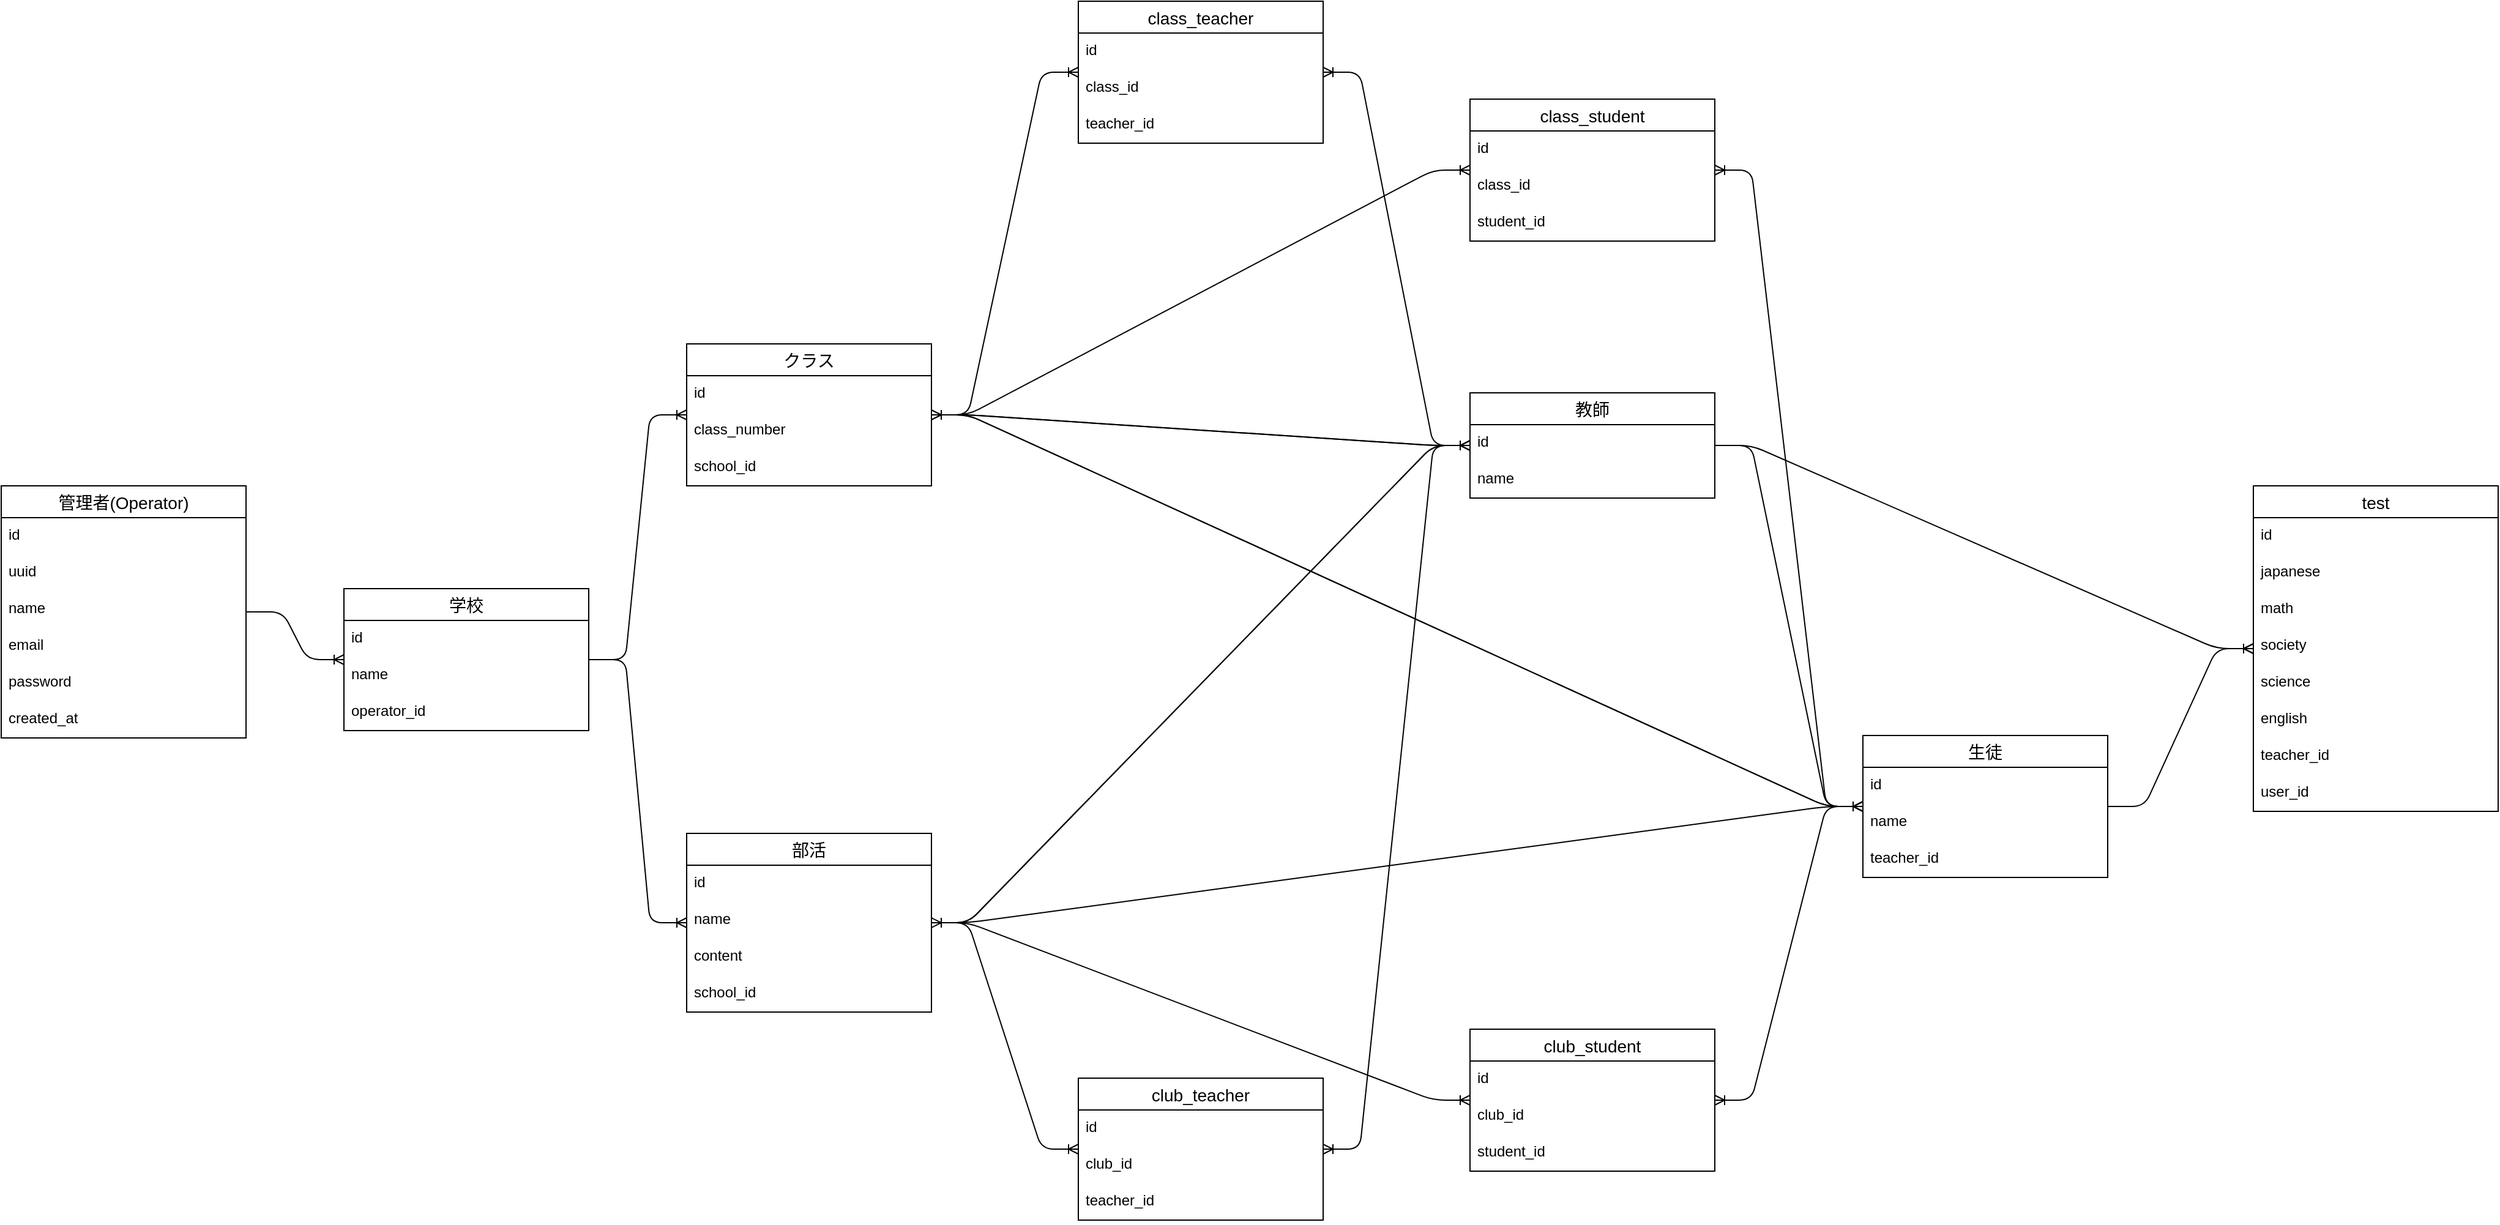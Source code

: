 <mxfile>
    <diagram id="jJTZmdHnAd-A4zPEb_ae" name="ページ1">
        <mxGraphModel dx="1269" dy="712" grid="1" gridSize="10" guides="1" tooltips="1" connect="1" arrows="1" fold="1" page="1" pageScale="1" pageWidth="827" pageHeight="1169" math="0" shadow="0">
            <root>
                <mxCell id="0"/>
                <mxCell id="1" parent="0"/>
                <mxCell id="76" value="学校" style="swimlane;fontStyle=0;childLayout=stackLayout;horizontal=1;startSize=26;horizontalStack=0;resizeParent=1;resizeParentMax=0;resizeLast=0;collapsible=1;marginBottom=0;align=center;fontSize=14;" parent="1" vertex="1">
                    <mxGeometry x="640" y="560" width="200" height="116" as="geometry"/>
                </mxCell>
                <mxCell id="77" value="id" style="text;strokeColor=none;fillColor=none;spacingLeft=4;spacingRight=4;overflow=hidden;rotatable=0;points=[[0,0.5],[1,0.5]];portConstraint=eastwest;fontSize=12;" parent="76" vertex="1">
                    <mxGeometry y="26" width="200" height="30" as="geometry"/>
                </mxCell>
                <mxCell id="78" value="name" style="text;strokeColor=none;fillColor=none;spacingLeft=4;spacingRight=4;overflow=hidden;rotatable=0;points=[[0,0.5],[1,0.5]];portConstraint=eastwest;fontSize=12;" parent="76" vertex="1">
                    <mxGeometry y="56" width="200" height="30" as="geometry"/>
                </mxCell>
                <mxCell id="205" value="operator_id" style="text;strokeColor=none;fillColor=none;spacingLeft=4;spacingRight=4;overflow=hidden;rotatable=0;points=[[0,0.5],[1,0.5]];portConstraint=eastwest;fontSize=12;" parent="76" vertex="1">
                    <mxGeometry y="86" width="200" height="30" as="geometry"/>
                </mxCell>
                <mxCell id="83" value="クラス" style="swimlane;fontStyle=0;childLayout=stackLayout;horizontal=1;startSize=26;horizontalStack=0;resizeParent=1;resizeParentMax=0;resizeLast=0;collapsible=1;marginBottom=0;align=center;fontSize=14;" parent="1" vertex="1">
                    <mxGeometry x="920" y="360" width="200" height="116" as="geometry"/>
                </mxCell>
                <mxCell id="84" value="id" style="text;strokeColor=none;fillColor=none;spacingLeft=4;spacingRight=4;overflow=hidden;rotatable=0;points=[[0,0.5],[1,0.5]];portConstraint=eastwest;fontSize=12;" parent="83" vertex="1">
                    <mxGeometry y="26" width="200" height="30" as="geometry"/>
                </mxCell>
                <mxCell id="85" value="class_number" style="text;strokeColor=none;fillColor=none;spacingLeft=4;spacingRight=4;overflow=hidden;rotatable=0;points=[[0,0.5],[1,0.5]];portConstraint=eastwest;fontSize=12;" parent="83" vertex="1">
                    <mxGeometry y="56" width="200" height="30" as="geometry"/>
                </mxCell>
                <mxCell id="89" value="school_id" style="text;strokeColor=none;fillColor=none;spacingLeft=4;spacingRight=4;overflow=hidden;rotatable=0;points=[[0,0.5],[1,0.5]];portConstraint=eastwest;fontSize=12;" parent="83" vertex="1">
                    <mxGeometry y="86" width="200" height="30" as="geometry"/>
                </mxCell>
                <mxCell id="90" value="部活" style="swimlane;fontStyle=0;childLayout=stackLayout;horizontal=1;startSize=26;horizontalStack=0;resizeParent=1;resizeParentMax=0;resizeLast=0;collapsible=1;marginBottom=0;align=center;fontSize=14;" parent="1" vertex="1">
                    <mxGeometry x="920" y="760" width="200" height="146" as="geometry"/>
                </mxCell>
                <mxCell id="91" value="id" style="text;strokeColor=none;fillColor=none;spacingLeft=4;spacingRight=4;overflow=hidden;rotatable=0;points=[[0,0.5],[1,0.5]];portConstraint=eastwest;fontSize=12;" parent="90" vertex="1">
                    <mxGeometry y="26" width="200" height="30" as="geometry"/>
                </mxCell>
                <mxCell id="92" value="name" style="text;strokeColor=none;fillColor=none;spacingLeft=4;spacingRight=4;overflow=hidden;rotatable=0;points=[[0,0.5],[1,0.5]];portConstraint=eastwest;fontSize=12;" parent="90" vertex="1">
                    <mxGeometry y="56" width="200" height="30" as="geometry"/>
                </mxCell>
                <mxCell id="130" value="content" style="text;strokeColor=none;fillColor=none;spacingLeft=4;spacingRight=4;overflow=hidden;rotatable=0;points=[[0,0.5],[1,0.5]];portConstraint=eastwest;fontSize=12;" parent="90" vertex="1">
                    <mxGeometry y="86" width="200" height="30" as="geometry"/>
                </mxCell>
                <mxCell id="96" value="school_id" style="text;strokeColor=none;fillColor=none;spacingLeft=4;spacingRight=4;overflow=hidden;rotatable=0;points=[[0,0.5],[1,0.5]];portConstraint=eastwest;fontSize=12;" parent="90" vertex="1">
                    <mxGeometry y="116" width="200" height="30" as="geometry"/>
                </mxCell>
                <mxCell id="97" value="生徒" style="swimlane;fontStyle=0;childLayout=stackLayout;horizontal=1;startSize=26;horizontalStack=0;resizeParent=1;resizeParentMax=0;resizeLast=0;collapsible=1;marginBottom=0;align=center;fontSize=14;" parent="1" vertex="1">
                    <mxGeometry x="1881" y="680" width="200" height="116" as="geometry"/>
                </mxCell>
                <mxCell id="98" value="id" style="text;strokeColor=none;fillColor=none;spacingLeft=4;spacingRight=4;overflow=hidden;rotatable=0;points=[[0,0.5],[1,0.5]];portConstraint=eastwest;fontSize=12;" parent="97" vertex="1">
                    <mxGeometry y="26" width="200" height="30" as="geometry"/>
                </mxCell>
                <mxCell id="99" value="name" style="text;strokeColor=none;fillColor=none;spacingLeft=4;spacingRight=4;overflow=hidden;rotatable=0;points=[[0,0.5],[1,0.5]];portConstraint=eastwest;fontSize=12;" parent="97" vertex="1">
                    <mxGeometry y="56" width="200" height="30" as="geometry"/>
                </mxCell>
                <mxCell id="159" value="teacher_id" style="text;strokeColor=none;fillColor=none;spacingLeft=4;spacingRight=4;overflow=hidden;rotatable=0;points=[[0,0.5],[1,0.5]];portConstraint=eastwest;fontSize=12;" parent="97" vertex="1">
                    <mxGeometry y="86" width="200" height="30" as="geometry"/>
                </mxCell>
                <mxCell id="104" value="" style="edgeStyle=entityRelationEdgeStyle;fontSize=12;html=1;endArrow=ERoneToMany;" parent="1" source="76" target="83" edge="1">
                    <mxGeometry width="100" height="100" relative="1" as="geometry">
                        <mxPoint x="1160" y="840" as="sourcePoint"/>
                        <mxPoint x="1260" y="740" as="targetPoint"/>
                    </mxGeometry>
                </mxCell>
                <mxCell id="105" value="" style="edgeStyle=entityRelationEdgeStyle;fontSize=12;html=1;endArrow=ERoneToMany;" parent="1" source="76" target="90" edge="1">
                    <mxGeometry width="100" height="100" relative="1" as="geometry">
                        <mxPoint x="890" y="573" as="sourcePoint"/>
                        <mxPoint x="964" y="353" as="targetPoint"/>
                    </mxGeometry>
                </mxCell>
                <mxCell id="107" value="" style="edgeStyle=entityRelationEdgeStyle;fontSize=12;html=1;endArrow=ERoneToMany;" parent="1" source="83" target="97" edge="1">
                    <mxGeometry width="100" height="100" relative="1" as="geometry">
                        <mxPoint x="850" y="613" as="sourcePoint"/>
                        <mxPoint x="964" y="353" as="targetPoint"/>
                    </mxGeometry>
                </mxCell>
                <mxCell id="108" value="" style="edgeStyle=entityRelationEdgeStyle;fontSize=12;html=1;endArrow=ERoneToMany;" parent="1" source="90" target="97" edge="1">
                    <mxGeometry width="100" height="100" relative="1" as="geometry">
                        <mxPoint x="1164" y="353" as="sourcePoint"/>
                        <mxPoint x="1290" y="633" as="targetPoint"/>
                    </mxGeometry>
                </mxCell>
                <mxCell id="142" value="教師" style="swimlane;fontStyle=0;childLayout=stackLayout;horizontal=1;startSize=26;horizontalStack=0;resizeParent=1;resizeParentMax=0;resizeLast=0;collapsible=1;marginBottom=0;align=center;fontSize=14;" parent="1" vertex="1">
                    <mxGeometry x="1560" y="400" width="200" height="86" as="geometry"/>
                </mxCell>
                <mxCell id="143" value="id" style="text;strokeColor=none;fillColor=none;spacingLeft=4;spacingRight=4;overflow=hidden;rotatable=0;points=[[0,0.5],[1,0.5]];portConstraint=eastwest;fontSize=12;" parent="142" vertex="1">
                    <mxGeometry y="26" width="200" height="30" as="geometry"/>
                </mxCell>
                <mxCell id="144" value="name" style="text;strokeColor=none;fillColor=none;spacingLeft=4;spacingRight=4;overflow=hidden;rotatable=0;points=[[0,0.5],[1,0.5]];portConstraint=eastwest;fontSize=12;" parent="142" vertex="1">
                    <mxGeometry y="56" width="200" height="30" as="geometry"/>
                </mxCell>
                <mxCell id="148" value="" style="edgeStyle=entityRelationEdgeStyle;fontSize=12;html=1;endArrow=ERoneToMany;" parent="1" source="83" target="142" edge="1">
                    <mxGeometry width="100" height="100" relative="1" as="geometry">
                        <mxPoint x="1164" y="308" as="sourcePoint"/>
                        <mxPoint x="1290" y="738" as="targetPoint"/>
                    </mxGeometry>
                </mxCell>
                <mxCell id="149" value="" style="edgeStyle=entityRelationEdgeStyle;fontSize=12;html=1;endArrow=ERoneToMany;" parent="1" source="90" target="142" edge="1">
                    <mxGeometry width="100" height="100" relative="1" as="geometry">
                        <mxPoint x="1174" y="318" as="sourcePoint"/>
                        <mxPoint x="1300" y="748" as="targetPoint"/>
                    </mxGeometry>
                </mxCell>
                <mxCell id="160" value="" style="edgeStyle=entityRelationEdgeStyle;fontSize=12;html=1;endArrow=ERoneToMany;" parent="1" source="142" target="97" edge="1">
                    <mxGeometry width="100" height="100" relative="1" as="geometry">
                        <mxPoint x="1891" y="748" as="sourcePoint"/>
                        <mxPoint x="1490" y="1003" as="targetPoint"/>
                    </mxGeometry>
                </mxCell>
                <mxCell id="161" value="club_student" style="swimlane;fontStyle=0;childLayout=stackLayout;horizontal=1;startSize=26;horizontalStack=0;resizeParent=1;resizeParentMax=0;resizeLast=0;collapsible=1;marginBottom=0;align=center;fontSize=14;" parent="1" vertex="1">
                    <mxGeometry x="1560" y="920" width="200" height="116" as="geometry"/>
                </mxCell>
                <mxCell id="162" value="id" style="text;strokeColor=none;fillColor=none;spacingLeft=4;spacingRight=4;overflow=hidden;rotatable=0;points=[[0,0.5],[1,0.5]];portConstraint=eastwest;fontSize=12;" parent="161" vertex="1">
                    <mxGeometry y="26" width="200" height="30" as="geometry"/>
                </mxCell>
                <mxCell id="163" value="club_id" style="text;strokeColor=none;fillColor=none;spacingLeft=4;spacingRight=4;overflow=hidden;rotatable=0;points=[[0,0.5],[1,0.5]];portConstraint=eastwest;fontSize=12;" parent="161" vertex="1">
                    <mxGeometry y="56" width="200" height="30" as="geometry"/>
                </mxCell>
                <mxCell id="164" value="student_id" style="text;strokeColor=none;fillColor=none;spacingLeft=4;spacingRight=4;overflow=hidden;rotatable=0;points=[[0,0.5],[1,0.5]];portConstraint=eastwest;fontSize=12;" parent="161" vertex="1">
                    <mxGeometry y="86" width="200" height="30" as="geometry"/>
                </mxCell>
                <mxCell id="165" value="" style="edgeStyle=entityRelationEdgeStyle;fontSize=12;html=1;endArrow=ERoneToMany;" parent="1" source="90" target="161" edge="1">
                    <mxGeometry width="100" height="100" relative="1" as="geometry">
                        <mxPoint x="1130" y="843" as="sourcePoint"/>
                        <mxPoint x="1530" y="453" as="targetPoint"/>
                    </mxGeometry>
                </mxCell>
                <mxCell id="166" value="" style="edgeStyle=entityRelationEdgeStyle;fontSize=12;html=1;endArrow=ERoneToMany;" parent="1" source="97" target="161" edge="1">
                    <mxGeometry width="100" height="100" relative="1" as="geometry">
                        <mxPoint x="1130" y="843" as="sourcePoint"/>
                        <mxPoint x="1450" y="1028" as="targetPoint"/>
                    </mxGeometry>
                </mxCell>
                <mxCell id="167" value="club_teacher" style="swimlane;fontStyle=0;childLayout=stackLayout;horizontal=1;startSize=26;horizontalStack=0;resizeParent=1;resizeParentMax=0;resizeLast=0;collapsible=1;marginBottom=0;align=center;fontSize=14;" parent="1" vertex="1">
                    <mxGeometry x="1240" y="960" width="200" height="116" as="geometry"/>
                </mxCell>
                <mxCell id="168" value="id" style="text;strokeColor=none;fillColor=none;spacingLeft=4;spacingRight=4;overflow=hidden;rotatable=0;points=[[0,0.5],[1,0.5]];portConstraint=eastwest;fontSize=12;" parent="167" vertex="1">
                    <mxGeometry y="26" width="200" height="30" as="geometry"/>
                </mxCell>
                <mxCell id="169" value="club_id" style="text;strokeColor=none;fillColor=none;spacingLeft=4;spacingRight=4;overflow=hidden;rotatable=0;points=[[0,0.5],[1,0.5]];portConstraint=eastwest;fontSize=12;" parent="167" vertex="1">
                    <mxGeometry y="56" width="200" height="30" as="geometry"/>
                </mxCell>
                <mxCell id="170" value="teacher_id" style="text;strokeColor=none;fillColor=none;spacingLeft=4;spacingRight=4;overflow=hidden;rotatable=0;points=[[0,0.5],[1,0.5]];portConstraint=eastwest;fontSize=12;" parent="167" vertex="1">
                    <mxGeometry y="86" width="200" height="30" as="geometry"/>
                </mxCell>
                <mxCell id="171" value="" style="edgeStyle=entityRelationEdgeStyle;fontSize=12;html=1;endArrow=ERoneToMany;" parent="1" source="90" target="167" edge="1">
                    <mxGeometry width="100" height="100" relative="1" as="geometry">
                        <mxPoint x="1130" y="843" as="sourcePoint"/>
                        <mxPoint x="1570" y="988" as="targetPoint"/>
                    </mxGeometry>
                </mxCell>
                <mxCell id="172" value="" style="edgeStyle=entityRelationEdgeStyle;fontSize=12;html=1;endArrow=ERoneToMany;" parent="1" source="142" target="167" edge="1">
                    <mxGeometry width="100" height="100" relative="1" as="geometry">
                        <mxPoint x="1130" y="843" as="sourcePoint"/>
                        <mxPoint x="1250" y="1028" as="targetPoint"/>
                    </mxGeometry>
                </mxCell>
                <mxCell id="173" value="" style="edgeStyle=entityRelationEdgeStyle;fontSize=12;html=1;endArrow=ERoneToMany;" parent="1" source="142" target="90" edge="1">
                    <mxGeometry width="100" height="100" relative="1" as="geometry">
                        <mxPoint x="1530" y="453" as="sourcePoint"/>
                        <mxPoint x="1450" y="1028" as="targetPoint"/>
                    </mxGeometry>
                </mxCell>
                <mxCell id="174" value="class_student" style="swimlane;fontStyle=0;childLayout=stackLayout;horizontal=1;startSize=26;horizontalStack=0;resizeParent=1;resizeParentMax=0;resizeLast=0;collapsible=1;marginBottom=0;align=center;fontSize=14;" parent="1" vertex="1">
                    <mxGeometry x="1560" y="160" width="200" height="116" as="geometry"/>
                </mxCell>
                <mxCell id="175" value="id" style="text;strokeColor=none;fillColor=none;spacingLeft=4;spacingRight=4;overflow=hidden;rotatable=0;points=[[0,0.5],[1,0.5]];portConstraint=eastwest;fontSize=12;" parent="174" vertex="1">
                    <mxGeometry y="26" width="200" height="30" as="geometry"/>
                </mxCell>
                <mxCell id="176" value="class_id" style="text;strokeColor=none;fillColor=none;spacingLeft=4;spacingRight=4;overflow=hidden;rotatable=0;points=[[0,0.5],[1,0.5]];portConstraint=eastwest;fontSize=12;" parent="174" vertex="1">
                    <mxGeometry y="56" width="200" height="30" as="geometry"/>
                </mxCell>
                <mxCell id="177" value="student_id" style="text;strokeColor=none;fillColor=none;spacingLeft=4;spacingRight=4;overflow=hidden;rotatable=0;points=[[0,0.5],[1,0.5]];portConstraint=eastwest;fontSize=12;" parent="174" vertex="1">
                    <mxGeometry y="86" width="200" height="30" as="geometry"/>
                </mxCell>
                <mxCell id="178" value="class_teacher" style="swimlane;fontStyle=0;childLayout=stackLayout;horizontal=1;startSize=26;horizontalStack=0;resizeParent=1;resizeParentMax=0;resizeLast=0;collapsible=1;marginBottom=0;align=center;fontSize=14;" parent="1" vertex="1">
                    <mxGeometry x="1240" y="80" width="200" height="116" as="geometry"/>
                </mxCell>
                <mxCell id="179" value="id" style="text;strokeColor=none;fillColor=none;spacingLeft=4;spacingRight=4;overflow=hidden;rotatable=0;points=[[0,0.5],[1,0.5]];portConstraint=eastwest;fontSize=12;" parent="178" vertex="1">
                    <mxGeometry y="26" width="200" height="30" as="geometry"/>
                </mxCell>
                <mxCell id="180" value="class_id" style="text;strokeColor=none;fillColor=none;spacingLeft=4;spacingRight=4;overflow=hidden;rotatable=0;points=[[0,0.5],[1,0.5]];portConstraint=eastwest;fontSize=12;" parent="178" vertex="1">
                    <mxGeometry y="56" width="200" height="30" as="geometry"/>
                </mxCell>
                <mxCell id="181" value="teacher_id" style="text;strokeColor=none;fillColor=none;spacingLeft=4;spacingRight=4;overflow=hidden;rotatable=0;points=[[0,0.5],[1,0.5]];portConstraint=eastwest;fontSize=12;" parent="178" vertex="1">
                    <mxGeometry y="86" width="200" height="30" as="geometry"/>
                </mxCell>
                <mxCell id="182" value="" style="edgeStyle=entityRelationEdgeStyle;fontSize=12;html=1;endArrow=ERoneToMany;" parent="1" source="83" target="178" edge="1">
                    <mxGeometry width="100" height="100" relative="1" as="geometry">
                        <mxPoint x="1130" y="428" as="sourcePoint"/>
                        <mxPoint x="1530" y="453" as="targetPoint"/>
                    </mxGeometry>
                </mxCell>
                <mxCell id="183" value="" style="edgeStyle=entityRelationEdgeStyle;fontSize=12;html=1;endArrow=ERoneToMany;" parent="1" source="142" target="178" edge="1">
                    <mxGeometry width="100" height="100" relative="1" as="geometry">
                        <mxPoint x="1130" y="428" as="sourcePoint"/>
                        <mxPoint x="1250" y="268" as="targetPoint"/>
                    </mxGeometry>
                </mxCell>
                <mxCell id="184" value="" style="edgeStyle=entityRelationEdgeStyle;fontSize=12;html=1;endArrow=ERoneToMany;" parent="1" source="142" target="83" edge="1">
                    <mxGeometry width="100" height="100" relative="1" as="geometry">
                        <mxPoint x="1530" y="453" as="sourcePoint"/>
                        <mxPoint x="1450" y="268" as="targetPoint"/>
                    </mxGeometry>
                </mxCell>
                <mxCell id="185" value="" style="edgeStyle=entityRelationEdgeStyle;fontSize=12;html=1;endArrow=ERoneToMany;" parent="1" source="97" target="174" edge="1">
                    <mxGeometry width="100" height="100" relative="1" as="geometry">
                        <mxPoint x="1530" y="453" as="sourcePoint"/>
                        <mxPoint x="1450" y="268" as="targetPoint"/>
                    </mxGeometry>
                </mxCell>
                <mxCell id="186" value="" style="edgeStyle=entityRelationEdgeStyle;fontSize=12;html=1;endArrow=ERoneToMany;" parent="1" source="83" target="174" edge="1">
                    <mxGeometry width="100" height="100" relative="1" as="geometry">
                        <mxPoint x="1891" y="748" as="sourcePoint"/>
                        <mxPoint x="1770" y="228" as="targetPoint"/>
                    </mxGeometry>
                </mxCell>
                <mxCell id="187" value="" style="edgeStyle=entityRelationEdgeStyle;fontSize=12;html=1;endArrow=ERoneToMany;" parent="1" source="97" target="83" edge="1">
                    <mxGeometry width="100" height="100" relative="1" as="geometry">
                        <mxPoint x="1891" y="748" as="sourcePoint"/>
                        <mxPoint x="1770" y="228" as="targetPoint"/>
                    </mxGeometry>
                </mxCell>
                <mxCell id="188" value="test" style="swimlane;fontStyle=0;childLayout=stackLayout;horizontal=1;startSize=26;horizontalStack=0;resizeParent=1;resizeParentMax=0;resizeLast=0;collapsible=1;marginBottom=0;align=center;fontSize=14;" parent="1" vertex="1">
                    <mxGeometry x="2200" y="476" width="200" height="266" as="geometry"/>
                </mxCell>
                <mxCell id="189" value="id" style="text;strokeColor=none;fillColor=none;spacingLeft=4;spacingRight=4;overflow=hidden;rotatable=0;points=[[0,0.5],[1,0.5]];portConstraint=eastwest;fontSize=12;" parent="188" vertex="1">
                    <mxGeometry y="26" width="200" height="30" as="geometry"/>
                </mxCell>
                <mxCell id="190" value="japanese" style="text;strokeColor=none;fillColor=none;spacingLeft=4;spacingRight=4;overflow=hidden;rotatable=0;points=[[0,0.5],[1,0.5]];portConstraint=eastwest;fontSize=12;" parent="188" vertex="1">
                    <mxGeometry y="56" width="200" height="30" as="geometry"/>
                </mxCell>
                <mxCell id="193" value="math" style="text;strokeColor=none;fillColor=none;spacingLeft=4;spacingRight=4;overflow=hidden;rotatable=0;points=[[0,0.5],[1,0.5]];portConstraint=eastwest;fontSize=12;" parent="188" vertex="1">
                    <mxGeometry y="86" width="200" height="30" as="geometry"/>
                </mxCell>
                <mxCell id="194" value="society" style="text;strokeColor=none;fillColor=none;spacingLeft=4;spacingRight=4;overflow=hidden;rotatable=0;points=[[0,0.5],[1,0.5]];portConstraint=eastwest;fontSize=12;" parent="188" vertex="1">
                    <mxGeometry y="116" width="200" height="30" as="geometry"/>
                </mxCell>
                <mxCell id="195" value="science" style="text;strokeColor=none;fillColor=none;spacingLeft=4;spacingRight=4;overflow=hidden;rotatable=0;points=[[0,0.5],[1,0.5]];portConstraint=eastwest;fontSize=12;" parent="188" vertex="1">
                    <mxGeometry y="146" width="200" height="30" as="geometry"/>
                </mxCell>
                <mxCell id="196" value="english" style="text;strokeColor=none;fillColor=none;spacingLeft=4;spacingRight=4;overflow=hidden;rotatable=0;points=[[0,0.5],[1,0.5]];portConstraint=eastwest;fontSize=12;" parent="188" vertex="1">
                    <mxGeometry y="176" width="200" height="30" as="geometry"/>
                </mxCell>
                <mxCell id="197" value="teacher_id" style="text;strokeColor=none;fillColor=none;spacingLeft=4;spacingRight=4;overflow=hidden;rotatable=0;points=[[0,0.5],[1,0.5]];portConstraint=eastwest;fontSize=12;" parent="188" vertex="1">
                    <mxGeometry y="206" width="200" height="30" as="geometry"/>
                </mxCell>
                <mxCell id="191" value="user_id" style="text;strokeColor=none;fillColor=none;spacingLeft=4;spacingRight=4;overflow=hidden;rotatable=0;points=[[0,0.5],[1,0.5]];portConstraint=eastwest;fontSize=12;" parent="188" vertex="1">
                    <mxGeometry y="236" width="200" height="30" as="geometry"/>
                </mxCell>
                <mxCell id="199" value="" style="edgeStyle=entityRelationEdgeStyle;fontSize=12;html=1;endArrow=ERoneToMany;" parent="1" source="97" target="188" edge="1">
                    <mxGeometry width="100" height="100" relative="1" as="geometry">
                        <mxPoint x="2030" y="710" as="sourcePoint"/>
                        <mxPoint x="2130" y="610" as="targetPoint"/>
                    </mxGeometry>
                </mxCell>
                <mxCell id="200" value="" style="edgeStyle=entityRelationEdgeStyle;fontSize=12;html=1;endArrow=ERoneToMany;" parent="1" source="142" target="188" edge="1">
                    <mxGeometry width="100" height="100" relative="1" as="geometry">
                        <mxPoint x="2091" y="748" as="sourcePoint"/>
                        <mxPoint x="2250" y="903" as="targetPoint"/>
                    </mxGeometry>
                </mxCell>
                <mxCell id="201" value="管理者(Operator)" style="swimlane;fontStyle=0;childLayout=stackLayout;horizontal=1;startSize=26;horizontalStack=0;resizeParent=1;resizeParentMax=0;resizeLast=0;collapsible=1;marginBottom=0;align=center;fontSize=14;" parent="1" vertex="1">
                    <mxGeometry x="360" y="476" width="200" height="206" as="geometry"/>
                </mxCell>
                <mxCell id="202" value="id" style="text;strokeColor=none;fillColor=none;spacingLeft=4;spacingRight=4;overflow=hidden;rotatable=0;points=[[0,0.5],[1,0.5]];portConstraint=eastwest;fontSize=12;" parent="201" vertex="1">
                    <mxGeometry y="26" width="200" height="30" as="geometry"/>
                </mxCell>
                <mxCell id="203" value="uuid" style="text;strokeColor=none;fillColor=none;spacingLeft=4;spacingRight=4;overflow=hidden;rotatable=0;points=[[0,0.5],[1,0.5]];portConstraint=eastwest;fontSize=12;" parent="201" vertex="1">
                    <mxGeometry y="56" width="200" height="30" as="geometry"/>
                </mxCell>
                <mxCell id="207" value="name" style="text;strokeColor=none;fillColor=none;spacingLeft=4;spacingRight=4;overflow=hidden;rotatable=0;points=[[0,0.5],[1,0.5]];portConstraint=eastwest;fontSize=12;" vertex="1" parent="201">
                    <mxGeometry y="86" width="200" height="30" as="geometry"/>
                </mxCell>
                <mxCell id="208" value="email" style="text;strokeColor=none;fillColor=none;spacingLeft=4;spacingRight=4;overflow=hidden;rotatable=0;points=[[0,0.5],[1,0.5]];portConstraint=eastwest;fontSize=12;" vertex="1" parent="201">
                    <mxGeometry y="116" width="200" height="30" as="geometry"/>
                </mxCell>
                <mxCell id="211" value="password" style="text;strokeColor=none;fillColor=none;spacingLeft=4;spacingRight=4;overflow=hidden;rotatable=0;points=[[0,0.5],[1,0.5]];portConstraint=eastwest;fontSize=12;" vertex="1" parent="201">
                    <mxGeometry y="146" width="200" height="30" as="geometry"/>
                </mxCell>
                <mxCell id="210" value="created_at" style="text;strokeColor=none;fillColor=none;spacingLeft=4;spacingRight=4;overflow=hidden;rotatable=0;points=[[0,0.5],[1,0.5]];portConstraint=eastwest;fontSize=12;" vertex="1" parent="201">
                    <mxGeometry y="176" width="200" height="30" as="geometry"/>
                </mxCell>
                <mxCell id="206" value="" style="edgeStyle=entityRelationEdgeStyle;fontSize=12;html=1;endArrow=ERoneToMany;" parent="1" source="201" target="76" edge="1">
                    <mxGeometry width="100" height="100" relative="1" as="geometry">
                        <mxPoint x="850" y="628" as="sourcePoint"/>
                        <mxPoint x="930" y="428" as="targetPoint"/>
                    </mxGeometry>
                </mxCell>
            </root>
        </mxGraphModel>
    </diagram>
</mxfile>